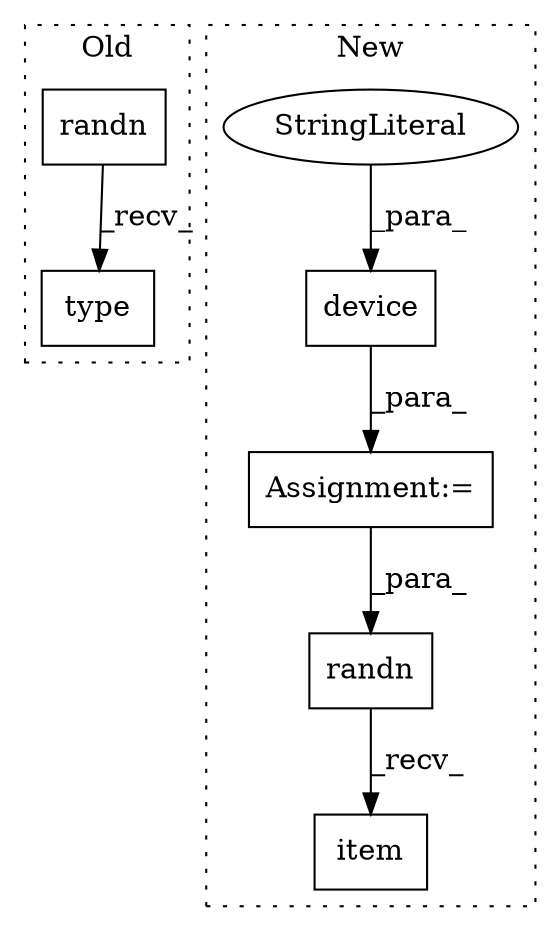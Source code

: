 digraph G {
subgraph cluster0 {
1 [label="randn" a="32" s="568,581" l="6,1" shape="box"];
3 [label="type" a="32" s="583,593" l="5,1" shape="box"];
label = "Old";
style="dotted";
}
subgraph cluster1 {
2 [label="item" a="32" s="936" l="6" shape="box"];
4 [label="device" a="32" s="425,437" l="7,1" shape="box"];
5 [label="StringLiteral" a="45" s="432" l="5" shape="ellipse"];
6 [label="Assignment:=" a="7" s="418" l="1" shape="box"];
7 [label="randn" a="32" s="694,720" l="6,1" shape="box"];
label = "New";
style="dotted";
}
1 -> 3 [label="_recv_"];
4 -> 6 [label="_para_"];
5 -> 4 [label="_para_"];
6 -> 7 [label="_para_"];
7 -> 2 [label="_recv_"];
}